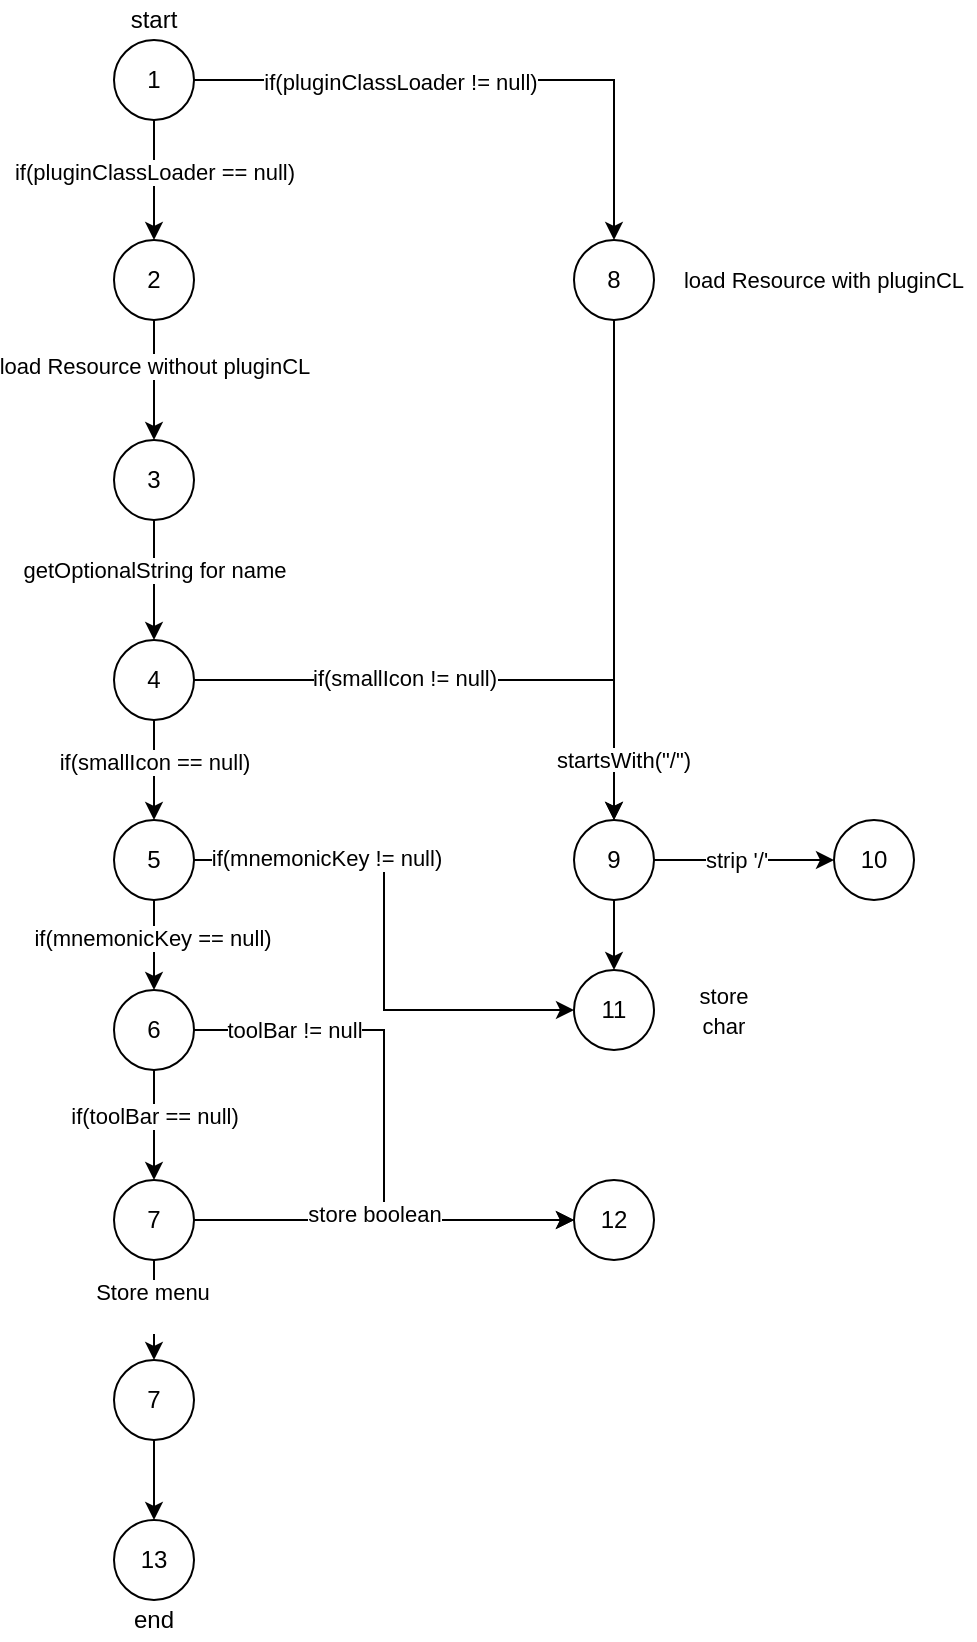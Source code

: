 <mxfile version="26.2.13">
  <diagram name="第 1 页" id="lZ4ddvI4ot9_aUNDeGBu">
    <mxGraphModel dx="782" dy="442" grid="1" gridSize="10" guides="1" tooltips="1" connect="1" arrows="1" fold="1" page="1" pageScale="1" pageWidth="827" pageHeight="1169" background="none" math="0" shadow="0">
      <root>
        <mxCell id="0" />
        <mxCell id="1" parent="0" />
        <mxCell id="sHAh_9Rw0SUXsL2RMOL4-4" style="edgeStyle=orthogonalEdgeStyle;rounded=0;orthogonalLoop=1;jettySize=auto;html=1;entryX=0.5;entryY=0;entryDx=0;entryDy=0;" edge="1" parent="1" source="sHAh_9Rw0SUXsL2RMOL4-1" target="sHAh_9Rw0SUXsL2RMOL4-3">
          <mxGeometry relative="1" as="geometry" />
        </mxCell>
        <mxCell id="sHAh_9Rw0SUXsL2RMOL4-7" value="if(pluginClassLoader == null)" style="edgeLabel;html=1;align=center;verticalAlign=middle;resizable=0;points=[];" vertex="1" connectable="0" parent="sHAh_9Rw0SUXsL2RMOL4-4">
          <mxGeometry x="-0.14" relative="1" as="geometry">
            <mxPoint as="offset" />
          </mxGeometry>
        </mxCell>
        <mxCell id="sHAh_9Rw0SUXsL2RMOL4-47" style="edgeStyle=orthogonalEdgeStyle;rounded=0;orthogonalLoop=1;jettySize=auto;html=1;entryX=0.5;entryY=0;entryDx=0;entryDy=0;" edge="1" parent="1" source="sHAh_9Rw0SUXsL2RMOL4-1" target="sHAh_9Rw0SUXsL2RMOL4-26">
          <mxGeometry relative="1" as="geometry" />
        </mxCell>
        <mxCell id="sHAh_9Rw0SUXsL2RMOL4-48" value="if(pluginClassLoader != null)" style="edgeLabel;html=1;align=center;verticalAlign=middle;resizable=0;points=[];" vertex="1" connectable="0" parent="sHAh_9Rw0SUXsL2RMOL4-47">
          <mxGeometry x="-0.294" y="-1" relative="1" as="geometry">
            <mxPoint as="offset" />
          </mxGeometry>
        </mxCell>
        <mxCell id="sHAh_9Rw0SUXsL2RMOL4-1" value="1" style="ellipse;whiteSpace=wrap;html=1;aspect=fixed;" vertex="1" parent="1">
          <mxGeometry x="350" y="110" width="40" height="40" as="geometry" />
        </mxCell>
        <mxCell id="sHAh_9Rw0SUXsL2RMOL4-2" value="start" style="text;html=1;align=center;verticalAlign=middle;whiteSpace=wrap;rounded=0;" vertex="1" parent="1">
          <mxGeometry x="345" y="90" width="50" height="20" as="geometry" />
        </mxCell>
        <mxCell id="sHAh_9Rw0SUXsL2RMOL4-8" style="edgeStyle=orthogonalEdgeStyle;rounded=0;orthogonalLoop=1;jettySize=auto;html=1;" edge="1" parent="1" source="sHAh_9Rw0SUXsL2RMOL4-3" target="sHAh_9Rw0SUXsL2RMOL4-6">
          <mxGeometry relative="1" as="geometry" />
        </mxCell>
        <mxCell id="sHAh_9Rw0SUXsL2RMOL4-9" value="load Resource without pluginCL" style="edgeLabel;html=1;align=center;verticalAlign=middle;resizable=0;points=[];" vertex="1" connectable="0" parent="sHAh_9Rw0SUXsL2RMOL4-8">
          <mxGeometry x="-0.24" relative="1" as="geometry">
            <mxPoint as="offset" />
          </mxGeometry>
        </mxCell>
        <mxCell id="sHAh_9Rw0SUXsL2RMOL4-3" value="2" style="ellipse;whiteSpace=wrap;html=1;aspect=fixed;" vertex="1" parent="1">
          <mxGeometry x="350" y="210" width="40" height="40" as="geometry" />
        </mxCell>
        <mxCell id="sHAh_9Rw0SUXsL2RMOL4-11" style="edgeStyle=orthogonalEdgeStyle;rounded=0;orthogonalLoop=1;jettySize=auto;html=1;" edge="1" parent="1" source="sHAh_9Rw0SUXsL2RMOL4-6" target="sHAh_9Rw0SUXsL2RMOL4-10">
          <mxGeometry relative="1" as="geometry" />
        </mxCell>
        <mxCell id="sHAh_9Rw0SUXsL2RMOL4-13" value="getOptionalString for name" style="edgeLabel;html=1;align=center;verticalAlign=middle;resizable=0;points=[];" vertex="1" connectable="0" parent="sHAh_9Rw0SUXsL2RMOL4-11">
          <mxGeometry x="-0.187" relative="1" as="geometry">
            <mxPoint as="offset" />
          </mxGeometry>
        </mxCell>
        <mxCell id="sHAh_9Rw0SUXsL2RMOL4-6" value="3" style="ellipse;whiteSpace=wrap;html=1;aspect=fixed;" vertex="1" parent="1">
          <mxGeometry x="350" y="310" width="40" height="40" as="geometry" />
        </mxCell>
        <mxCell id="sHAh_9Rw0SUXsL2RMOL4-15" style="edgeStyle=orthogonalEdgeStyle;rounded=0;orthogonalLoop=1;jettySize=auto;html=1;entryX=0.5;entryY=0;entryDx=0;entryDy=0;" edge="1" parent="1" source="sHAh_9Rw0SUXsL2RMOL4-10" target="sHAh_9Rw0SUXsL2RMOL4-14">
          <mxGeometry relative="1" as="geometry" />
        </mxCell>
        <mxCell id="sHAh_9Rw0SUXsL2RMOL4-16" value="if(smallIcon == null)" style="edgeLabel;html=1;align=center;verticalAlign=middle;resizable=0;points=[];" vertex="1" connectable="0" parent="sHAh_9Rw0SUXsL2RMOL4-15">
          <mxGeometry x="-0.152" relative="1" as="geometry">
            <mxPoint as="offset" />
          </mxGeometry>
        </mxCell>
        <mxCell id="sHAh_9Rw0SUXsL2RMOL4-51" style="edgeStyle=orthogonalEdgeStyle;rounded=0;orthogonalLoop=1;jettySize=auto;html=1;entryX=0.5;entryY=0;entryDx=0;entryDy=0;" edge="1" parent="1" source="sHAh_9Rw0SUXsL2RMOL4-10" target="sHAh_9Rw0SUXsL2RMOL4-30">
          <mxGeometry relative="1" as="geometry" />
        </mxCell>
        <mxCell id="sHAh_9Rw0SUXsL2RMOL4-52" value="if(smallIcon != null)" style="edgeLabel;html=1;align=center;verticalAlign=middle;resizable=0;points=[];" vertex="1" connectable="0" parent="sHAh_9Rw0SUXsL2RMOL4-51">
          <mxGeometry x="-0.251" y="1" relative="1" as="geometry">
            <mxPoint as="offset" />
          </mxGeometry>
        </mxCell>
        <mxCell id="sHAh_9Rw0SUXsL2RMOL4-10" value="4" style="ellipse;whiteSpace=wrap;html=1;aspect=fixed;" vertex="1" parent="1">
          <mxGeometry x="350" y="410" width="40" height="40" as="geometry" />
        </mxCell>
        <mxCell id="sHAh_9Rw0SUXsL2RMOL4-18" style="edgeStyle=orthogonalEdgeStyle;rounded=0;orthogonalLoop=1;jettySize=auto;html=1;entryX=0.5;entryY=0;entryDx=0;entryDy=0;" edge="1" parent="1" source="sHAh_9Rw0SUXsL2RMOL4-14" target="sHAh_9Rw0SUXsL2RMOL4-17">
          <mxGeometry relative="1" as="geometry" />
        </mxCell>
        <mxCell id="sHAh_9Rw0SUXsL2RMOL4-19" value="if(mnemonicKey == null)" style="edgeLabel;html=1;align=center;verticalAlign=middle;resizable=0;points=[];" vertex="1" connectable="0" parent="sHAh_9Rw0SUXsL2RMOL4-18">
          <mxGeometry x="-0.147" y="-1" relative="1" as="geometry">
            <mxPoint as="offset" />
          </mxGeometry>
        </mxCell>
        <mxCell id="sHAh_9Rw0SUXsL2RMOL4-54" style="edgeStyle=orthogonalEdgeStyle;rounded=0;orthogonalLoop=1;jettySize=auto;html=1;entryX=0;entryY=0.5;entryDx=0;entryDy=0;" edge="1" parent="1" source="sHAh_9Rw0SUXsL2RMOL4-14" target="sHAh_9Rw0SUXsL2RMOL4-36">
          <mxGeometry relative="1" as="geometry" />
        </mxCell>
        <mxCell id="sHAh_9Rw0SUXsL2RMOL4-55" value="if(mnemonicKey != null)" style="edgeLabel;html=1;align=center;verticalAlign=middle;resizable=0;points=[];" vertex="1" connectable="0" parent="sHAh_9Rw0SUXsL2RMOL4-54">
          <mxGeometry x="-0.505" y="1" relative="1" as="geometry">
            <mxPoint as="offset" />
          </mxGeometry>
        </mxCell>
        <mxCell id="sHAh_9Rw0SUXsL2RMOL4-14" value="5" style="ellipse;whiteSpace=wrap;html=1;aspect=fixed;" vertex="1" parent="1">
          <mxGeometry x="350" y="500" width="40" height="40" as="geometry" />
        </mxCell>
        <mxCell id="sHAh_9Rw0SUXsL2RMOL4-21" style="edgeStyle=orthogonalEdgeStyle;rounded=0;orthogonalLoop=1;jettySize=auto;html=1;entryX=0.5;entryY=0;entryDx=0;entryDy=0;" edge="1" parent="1" source="sHAh_9Rw0SUXsL2RMOL4-17" target="sHAh_9Rw0SUXsL2RMOL4-20">
          <mxGeometry relative="1" as="geometry" />
        </mxCell>
        <mxCell id="sHAh_9Rw0SUXsL2RMOL4-22" value="if(toolBar == null)" style="edgeLabel;html=1;align=center;verticalAlign=middle;resizable=0;points=[];" vertex="1" connectable="0" parent="sHAh_9Rw0SUXsL2RMOL4-21">
          <mxGeometry x="-0.178" relative="1" as="geometry">
            <mxPoint as="offset" />
          </mxGeometry>
        </mxCell>
        <mxCell id="sHAh_9Rw0SUXsL2RMOL4-57" style="edgeStyle=orthogonalEdgeStyle;rounded=0;orthogonalLoop=1;jettySize=auto;html=1;entryX=0;entryY=0.5;entryDx=0;entryDy=0;" edge="1" parent="1" source="sHAh_9Rw0SUXsL2RMOL4-17" target="sHAh_9Rw0SUXsL2RMOL4-40">
          <mxGeometry relative="1" as="geometry" />
        </mxCell>
        <mxCell id="sHAh_9Rw0SUXsL2RMOL4-58" value="toolBar != null" style="edgeLabel;html=1;align=center;verticalAlign=middle;resizable=0;points=[];" vertex="1" connectable="0" parent="sHAh_9Rw0SUXsL2RMOL4-57">
          <mxGeometry x="-0.585" relative="1" as="geometry">
            <mxPoint x="-9" as="offset" />
          </mxGeometry>
        </mxCell>
        <mxCell id="sHAh_9Rw0SUXsL2RMOL4-17" value="6" style="ellipse;whiteSpace=wrap;html=1;aspect=fixed;" vertex="1" parent="1">
          <mxGeometry x="350" y="585" width="40" height="40" as="geometry" />
        </mxCell>
        <mxCell id="sHAh_9Rw0SUXsL2RMOL4-24" style="edgeStyle=orthogonalEdgeStyle;rounded=0;orthogonalLoop=1;jettySize=auto;html=1;entryX=0.5;entryY=0;entryDx=0;entryDy=0;" edge="1" parent="1" source="sHAh_9Rw0SUXsL2RMOL4-20" target="sHAh_9Rw0SUXsL2RMOL4-23">
          <mxGeometry relative="1" as="geometry" />
        </mxCell>
        <mxCell id="sHAh_9Rw0SUXsL2RMOL4-25" value="Store menu&lt;div&gt;&lt;br&gt;&lt;/div&gt;" style="edgeLabel;html=1;align=center;verticalAlign=middle;resizable=0;points=[];" vertex="1" connectable="0" parent="sHAh_9Rw0SUXsL2RMOL4-24">
          <mxGeometry x="-0.088" y="-1" relative="1" as="geometry">
            <mxPoint as="offset" />
          </mxGeometry>
        </mxCell>
        <mxCell id="sHAh_9Rw0SUXsL2RMOL4-41" style="edgeStyle=orthogonalEdgeStyle;rounded=0;orthogonalLoop=1;jettySize=auto;html=1;entryX=0;entryY=0.5;entryDx=0;entryDy=0;" edge="1" parent="1" source="sHAh_9Rw0SUXsL2RMOL4-20" target="sHAh_9Rw0SUXsL2RMOL4-40">
          <mxGeometry relative="1" as="geometry" />
        </mxCell>
        <mxCell id="sHAh_9Rw0SUXsL2RMOL4-42" value="store boolean" style="edgeLabel;html=1;align=center;verticalAlign=middle;resizable=0;points=[];" vertex="1" connectable="0" parent="sHAh_9Rw0SUXsL2RMOL4-41">
          <mxGeometry x="-0.057" y="3" relative="1" as="geometry">
            <mxPoint as="offset" />
          </mxGeometry>
        </mxCell>
        <mxCell id="sHAh_9Rw0SUXsL2RMOL4-20" value="7" style="ellipse;whiteSpace=wrap;html=1;aspect=fixed;" vertex="1" parent="1">
          <mxGeometry x="350" y="680" width="40" height="40" as="geometry" />
        </mxCell>
        <mxCell id="sHAh_9Rw0SUXsL2RMOL4-45" style="edgeStyle=orthogonalEdgeStyle;rounded=0;orthogonalLoop=1;jettySize=auto;html=1;entryX=0.5;entryY=0;entryDx=0;entryDy=0;" edge="1" parent="1" source="sHAh_9Rw0SUXsL2RMOL4-23" target="sHAh_9Rw0SUXsL2RMOL4-43">
          <mxGeometry relative="1" as="geometry" />
        </mxCell>
        <mxCell id="sHAh_9Rw0SUXsL2RMOL4-23" value="7" style="ellipse;whiteSpace=wrap;html=1;aspect=fixed;" vertex="1" parent="1">
          <mxGeometry x="350" y="770" width="40" height="40" as="geometry" />
        </mxCell>
        <mxCell id="sHAh_9Rw0SUXsL2RMOL4-50" style="edgeStyle=orthogonalEdgeStyle;rounded=0;orthogonalLoop=1;jettySize=auto;html=1;entryX=0.5;entryY=0;entryDx=0;entryDy=0;" edge="1" parent="1" source="sHAh_9Rw0SUXsL2RMOL4-26" target="sHAh_9Rw0SUXsL2RMOL4-30">
          <mxGeometry relative="1" as="geometry" />
        </mxCell>
        <mxCell id="sHAh_9Rw0SUXsL2RMOL4-26" value="8" style="ellipse;whiteSpace=wrap;html=1;aspect=fixed;" vertex="1" parent="1">
          <mxGeometry x="580" y="210" width="40" height="40" as="geometry" />
        </mxCell>
        <mxCell id="sHAh_9Rw0SUXsL2RMOL4-34" style="edgeStyle=orthogonalEdgeStyle;rounded=0;orthogonalLoop=1;jettySize=auto;html=1;entryX=0;entryY=0.5;entryDx=0;entryDy=0;" edge="1" parent="1" source="sHAh_9Rw0SUXsL2RMOL4-30" target="sHAh_9Rw0SUXsL2RMOL4-33">
          <mxGeometry relative="1" as="geometry" />
        </mxCell>
        <mxCell id="sHAh_9Rw0SUXsL2RMOL4-35" value="strip &#39;/&#39;" style="edgeLabel;html=1;align=center;verticalAlign=middle;resizable=0;points=[];" vertex="1" connectable="0" parent="sHAh_9Rw0SUXsL2RMOL4-34">
          <mxGeometry x="-0.102" relative="1" as="geometry">
            <mxPoint as="offset" />
          </mxGeometry>
        </mxCell>
        <mxCell id="sHAh_9Rw0SUXsL2RMOL4-39" style="edgeStyle=orthogonalEdgeStyle;rounded=0;orthogonalLoop=1;jettySize=auto;html=1;entryX=0.5;entryY=0;entryDx=0;entryDy=0;" edge="1" parent="1" source="sHAh_9Rw0SUXsL2RMOL4-30" target="sHAh_9Rw0SUXsL2RMOL4-36">
          <mxGeometry relative="1" as="geometry" />
        </mxCell>
        <mxCell id="sHAh_9Rw0SUXsL2RMOL4-30" value="9" style="ellipse;whiteSpace=wrap;html=1;aspect=fixed;" vertex="1" parent="1">
          <mxGeometry x="580" y="500" width="40" height="40" as="geometry" />
        </mxCell>
        <mxCell id="sHAh_9Rw0SUXsL2RMOL4-33" value="10" style="ellipse;whiteSpace=wrap;html=1;aspect=fixed;" vertex="1" parent="1">
          <mxGeometry x="710" y="500" width="40" height="40" as="geometry" />
        </mxCell>
        <mxCell id="sHAh_9Rw0SUXsL2RMOL4-36" value="11" style="ellipse;whiteSpace=wrap;html=1;aspect=fixed;" vertex="1" parent="1">
          <mxGeometry x="580" y="575" width="40" height="40" as="geometry" />
        </mxCell>
        <mxCell id="sHAh_9Rw0SUXsL2RMOL4-40" value="12" style="ellipse;whiteSpace=wrap;html=1;aspect=fixed;" vertex="1" parent="1">
          <mxGeometry x="580" y="680" width="40" height="40" as="geometry" />
        </mxCell>
        <mxCell id="sHAh_9Rw0SUXsL2RMOL4-43" value="13" style="ellipse;whiteSpace=wrap;html=1;aspect=fixed;" vertex="1" parent="1">
          <mxGeometry x="350" y="850" width="40" height="40" as="geometry" />
        </mxCell>
        <mxCell id="sHAh_9Rw0SUXsL2RMOL4-46" value="end" style="text;html=1;align=center;verticalAlign=middle;whiteSpace=wrap;rounded=0;" vertex="1" parent="1">
          <mxGeometry x="355" y="890" width="30" height="20" as="geometry" />
        </mxCell>
        <mxCell id="sHAh_9Rw0SUXsL2RMOL4-49" value="&lt;span style=&quot;font-size: 11px; text-wrap-mode: nowrap; background-color: rgb(255, 255, 255);&quot;&gt;load Resource with pluginCL&lt;/span&gt;" style="text;html=1;align=center;verticalAlign=middle;whiteSpace=wrap;rounded=0;" vertex="1" parent="1">
          <mxGeometry x="630" y="220" width="150" height="20" as="geometry" />
        </mxCell>
        <mxCell id="sHAh_9Rw0SUXsL2RMOL4-53" value="&lt;span style=&quot;font-size: 11px; text-wrap-mode: nowrap; background-color: rgb(255, 255, 255);&quot;&gt;startsWith(&quot;/&quot;)&lt;/span&gt;" style="text;html=1;align=center;verticalAlign=middle;whiteSpace=wrap;rounded=0;" vertex="1" parent="1">
          <mxGeometry x="570" y="460" width="70" height="20" as="geometry" />
        </mxCell>
        <mxCell id="sHAh_9Rw0SUXsL2RMOL4-56" value="&lt;span style=&quot;font-size: 11px; text-wrap-mode: nowrap; background-color: rgb(255, 255, 255);&quot;&gt;store char&lt;/span&gt;" style="text;html=1;align=center;verticalAlign=middle;whiteSpace=wrap;rounded=0;" vertex="1" parent="1">
          <mxGeometry x="630" y="585" width="50" height="20" as="geometry" />
        </mxCell>
      </root>
    </mxGraphModel>
  </diagram>
</mxfile>

